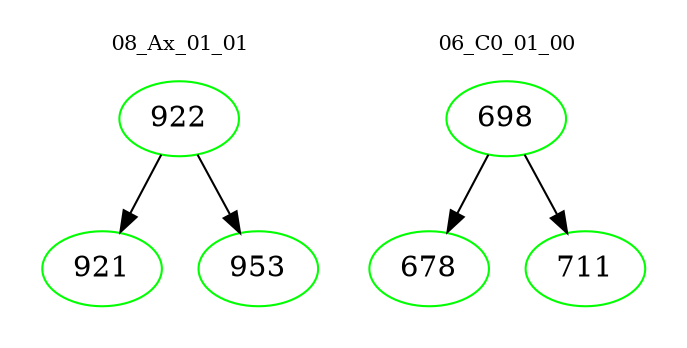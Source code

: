 digraph{
subgraph cluster_0 {
color = white
label = "08_Ax_01_01";
fontsize=10;
T0_922 [label="922", color="green"]
T0_922 -> T0_921 [color="black"]
T0_921 [label="921", color="green"]
T0_922 -> T0_953 [color="black"]
T0_953 [label="953", color="green"]
}
subgraph cluster_1 {
color = white
label = "06_C0_01_00";
fontsize=10;
T1_698 [label="698", color="green"]
T1_698 -> T1_678 [color="black"]
T1_678 [label="678", color="green"]
T1_698 -> T1_711 [color="black"]
T1_711 [label="711", color="green"]
}
}
